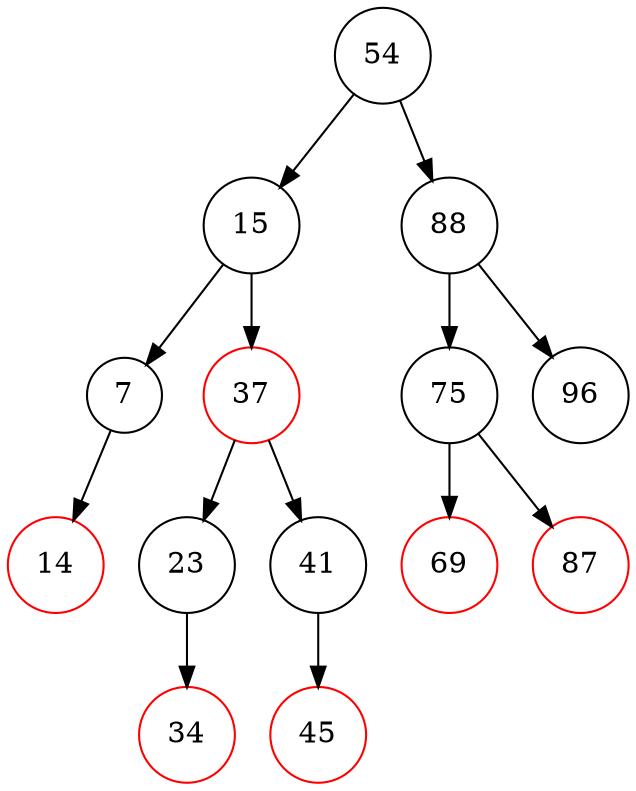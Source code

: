 digraph RBTree {
    node [shape=circle];
    "54" [color=black];
    "54" -> "15";
    "15" [color=black];
    "15" -> "7";
    "7" [color=black];
    "7" -> "14";
    "14" [color=red];
    "15" -> "37";
    "37" [color=red];
    "37" -> "23";
    "23" [color=black];
    "23" -> "34";
    "34" [color=red];
    "37" -> "41";
    "41" [color=black];
    "41" -> "45";
    "45" [color=red];
    "54" -> "88";
    "88" [color=black];
    "88" -> "75";
    "75" [color=black];
    "75" -> "69";
    "69" [color=red];
    "75" -> "87";
    "87" [color=red];
    "88" -> "96";
    "96" [color=black];
}
